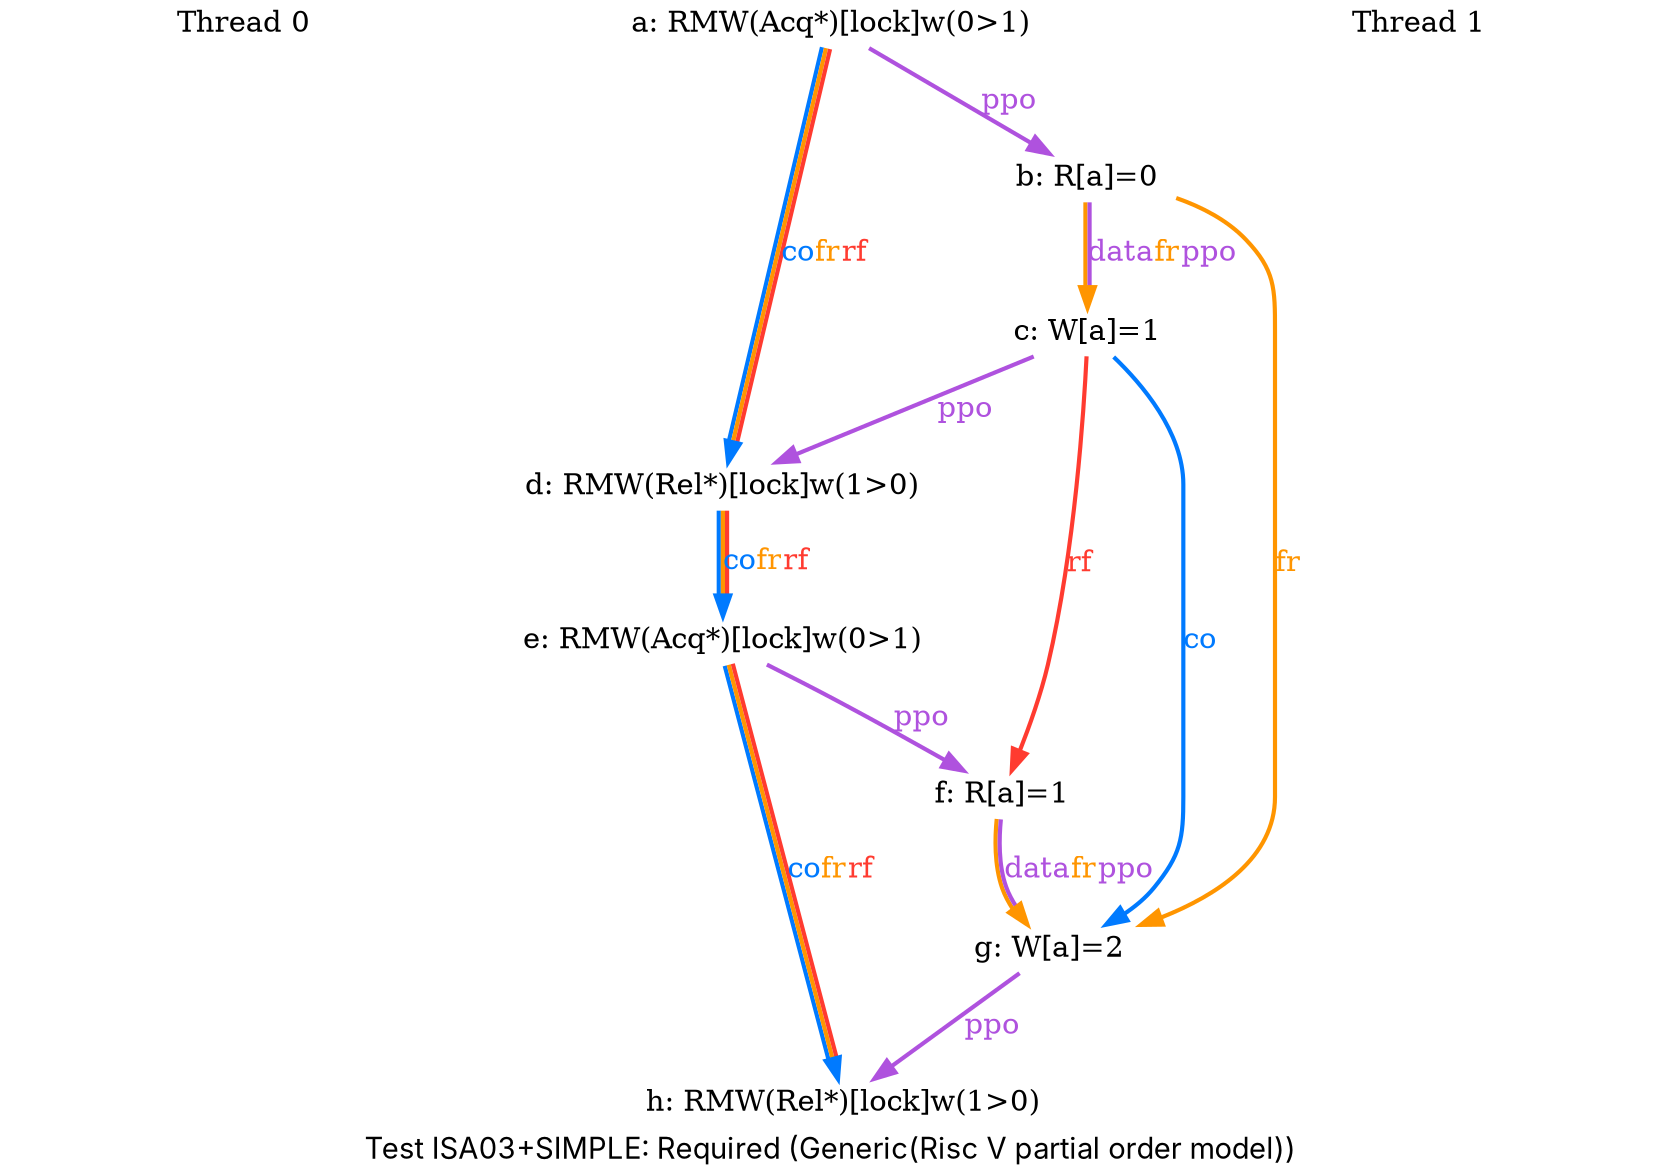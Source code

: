 digraph G {

splines=spline;
pad="0.000000";
fontname="SF Pro Display";

/* legend */
fontsize=14;
label="Test ISA03+SIMPLE: Required (Generic(Risc V partial order model))";


/* the unlocked events */
proc0_label_node [shape=none, fontsize=14, label="Thread 0", pos="1.000000,4.050000!", fixedsize=true, width=3.250000, height=0.281250]
eiid0 [label="a: RMW(Acq*)[lock]w(0>1)", shape="none", fontsize=14, pos="1.000000,3.375000!", fixedsize="false", height="0.194444", width="4.083333"];
eiid1 [label="b: R[a]=0", shape="none", fontsize=14, pos="1.000000,2.250000!", fixedsize="false", height="0.194444", width="1.166667"];
eiid2 [label="c: W[a]=1", shape="none", fontsize=14, pos="1.000000,1.125000!", fixedsize="false", height="0.194444", width="1.166667"];
eiid3 [label="d: RMW(Rel*)[lock]w(1>0)", shape="none", fontsize=14, pos="1.000000,0.000000!", fixedsize="false", height="0.194444", width="4.083333"];
proc1_label_node [shape=none, fontsize=14, label="Thread 1", pos="6.000000,4.050000!", fixedsize=true, width=3.250000, height=0.281250]
eiid4 [label="e: RMW(Acq*)[lock]w(0>1)", shape="none", fontsize=14, pos="6.000000,3.375000!", fixedsize="false", height="0.194444", width="4.083333"];
eiid5 [label="f: R[a]=1", shape="none", fontsize=14, pos="6.000000,2.250000!", fixedsize="false", height="0.194444", width="1.166667"];
eiid6 [label="g: W[a]=2", shape="none", fontsize=14, pos="6.000000,1.125000!", fixedsize="false", height="0.194444", width="1.166667"];
eiid7 [label="h: RMW(Rel*)[lock]w(1>0)", shape="none", fontsize=14, pos="6.000000,0.000000!", fixedsize="false", height="0.194444", width="4.083333"];

/* the intra_causality_data edges */


/* the intra_causality_control edges */

/* the poi edges */
/* the rfmap edges */


/* The viewed-before edges */
eiid0 -> eiid1 [label=<<font color="#AF52DE">ppo</font>>, color="#AF52DE", fontsize=14, penwidth="2.000000", arrowsize="1.000000"];
eiid0 -> eiid3 [label=<<font color="#007AFF">co</font><font color="#FF9500">fr</font><font color="#FF3B30">rf</font>>, color="#007AFF:#FF9500:#FF3B30", fontsize=14, penwidth="2.000000", arrowsize="1.000000"];
eiid1 -> eiid2 [label=<<font color="#AF52DE">data</font><font color="#FF9500">fr</font><font color="#AF52DE">ppo</font>>, color="#FF9500:#AF52DE", fontsize=14, penwidth="2.000000", arrowsize="1.000000"];
eiid1 -> eiid6 [label=<<font color="#FF9500">fr</font>>, color="#FF9500", fontsize=14, penwidth="2.000000", arrowsize="1.000000"];
eiid2 -> eiid3 [label=<<font color="#AF52DE">ppo</font>>, color="#AF52DE", fontsize=14, penwidth="2.000000", arrowsize="1.000000"];
eiid2 -> eiid5 [label=<<font color="#FF3B30">rf</font>>, color="#FF3B30", fontsize=14, penwidth="2.000000", arrowsize="1.000000"];
eiid2 -> eiid6 [label=<<font color="#007AFF">co</font>>, color="#007AFF", fontsize=14, penwidth="2.000000", arrowsize="1.000000"];
eiid3 -> eiid4 [label=<<font color="#007AFF">co</font><font color="#FF9500">fr</font><font color="#FF3B30">rf</font>>, color="#007AFF:#FF9500:#FF3B30", fontsize=14, penwidth="2.000000", arrowsize="1.000000"];
eiid4 -> eiid5 [label=<<font color="#AF52DE">ppo</font>>, color="#AF52DE", fontsize=14, penwidth="2.000000", arrowsize="1.000000"];
eiid4 -> eiid7 [label=<<font color="#007AFF">co</font><font color="#FF9500">fr</font><font color="#FF3B30">rf</font>>, color="#007AFF:#FF9500:#FF3B30", fontsize=14, penwidth="2.000000", arrowsize="1.000000"];
eiid5 -> eiid6 [label=<<font color="#AF52DE">data</font><font color="#FF9500">fr</font><font color="#AF52DE">ppo</font>>, color="#FF9500:#AF52DE", fontsize=14, penwidth="2.000000", arrowsize="1.000000"];
eiid6 -> eiid7 [label=<<font color="#AF52DE">ppo</font>>, color="#AF52DE", fontsize=14, penwidth="2.000000", arrowsize="1.000000"];
}
